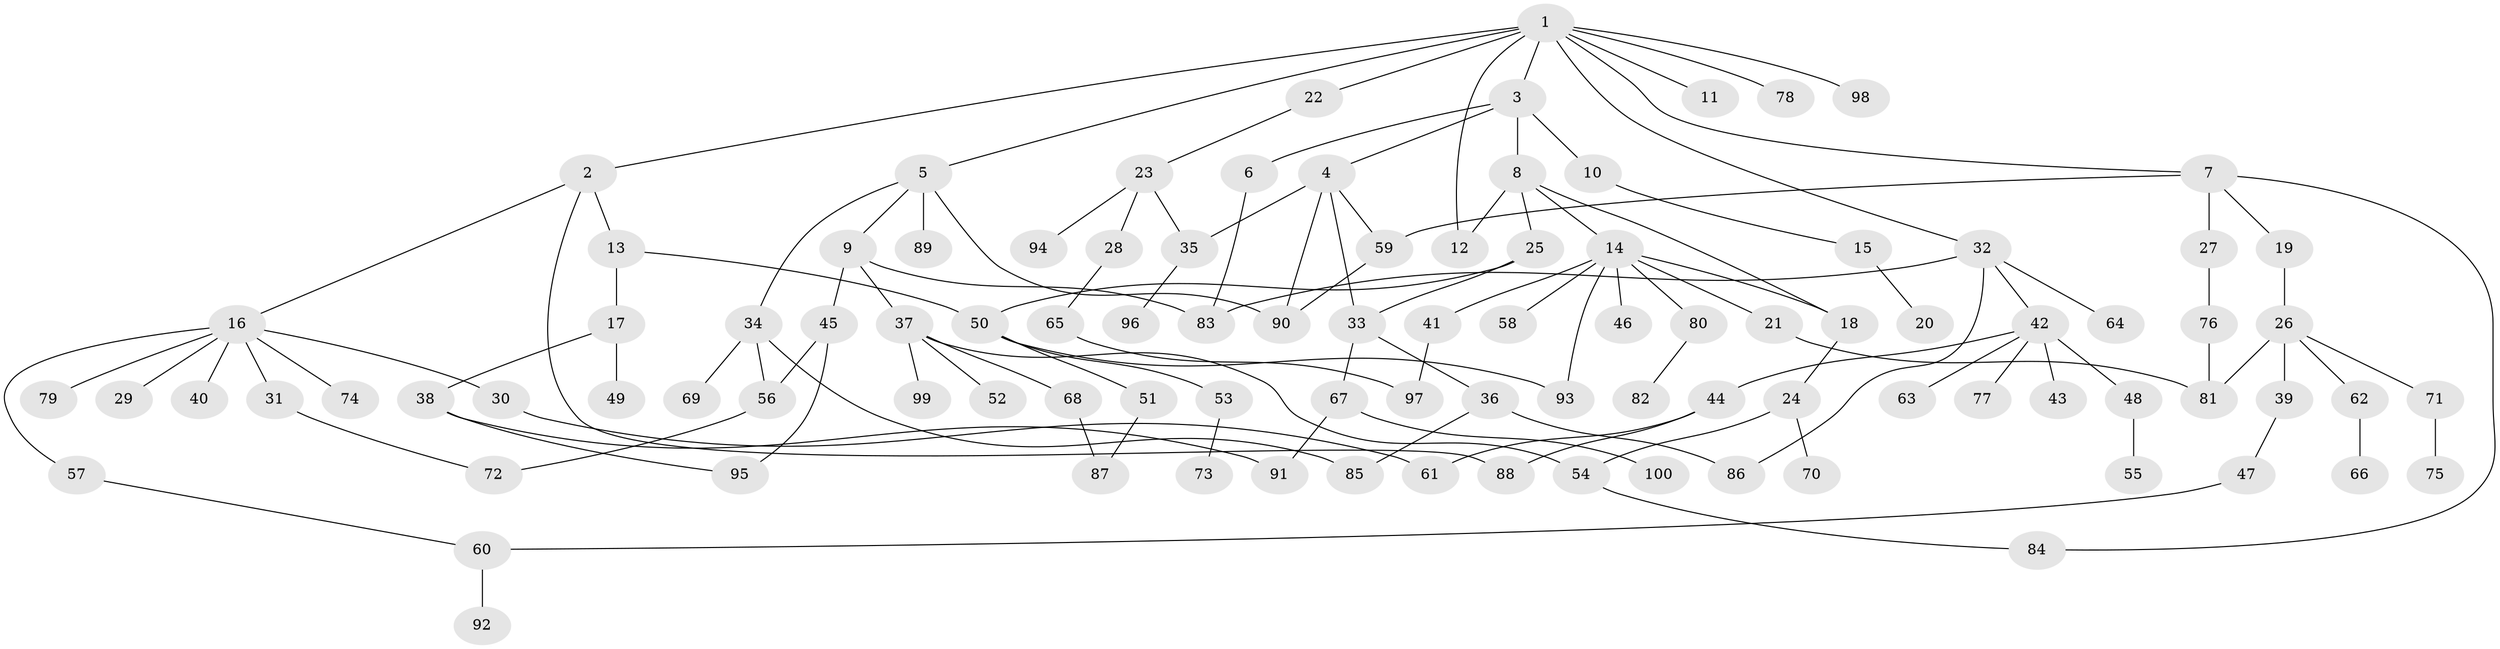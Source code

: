 // Generated by graph-tools (version 1.1) at 2025/11/02/21/25 10:11:06]
// undirected, 100 vertices, 125 edges
graph export_dot {
graph [start="1"]
  node [color=gray90,style=filled];
  1;
  2;
  3;
  4;
  5;
  6;
  7;
  8;
  9;
  10;
  11;
  12;
  13;
  14;
  15;
  16;
  17;
  18;
  19;
  20;
  21;
  22;
  23;
  24;
  25;
  26;
  27;
  28;
  29;
  30;
  31;
  32;
  33;
  34;
  35;
  36;
  37;
  38;
  39;
  40;
  41;
  42;
  43;
  44;
  45;
  46;
  47;
  48;
  49;
  50;
  51;
  52;
  53;
  54;
  55;
  56;
  57;
  58;
  59;
  60;
  61;
  62;
  63;
  64;
  65;
  66;
  67;
  68;
  69;
  70;
  71;
  72;
  73;
  74;
  75;
  76;
  77;
  78;
  79;
  80;
  81;
  82;
  83;
  84;
  85;
  86;
  87;
  88;
  89;
  90;
  91;
  92;
  93;
  94;
  95;
  96;
  97;
  98;
  99;
  100;
  1 -- 2;
  1 -- 3;
  1 -- 5;
  1 -- 7;
  1 -- 11;
  1 -- 12;
  1 -- 22;
  1 -- 32;
  1 -- 78;
  1 -- 98;
  2 -- 13;
  2 -- 16;
  2 -- 88;
  3 -- 4;
  3 -- 6;
  3 -- 8;
  3 -- 10;
  4 -- 33;
  4 -- 59;
  4 -- 90;
  4 -- 35;
  5 -- 9;
  5 -- 34;
  5 -- 89;
  5 -- 90;
  6 -- 83;
  7 -- 19;
  7 -- 27;
  7 -- 59;
  7 -- 84;
  8 -- 14;
  8 -- 25;
  8 -- 18;
  8 -- 12;
  9 -- 37;
  9 -- 45;
  9 -- 83;
  10 -- 15;
  13 -- 17;
  13 -- 50;
  14 -- 18;
  14 -- 21;
  14 -- 41;
  14 -- 46;
  14 -- 58;
  14 -- 80;
  14 -- 93;
  15 -- 20;
  16 -- 29;
  16 -- 30;
  16 -- 31;
  16 -- 40;
  16 -- 57;
  16 -- 74;
  16 -- 79;
  17 -- 38;
  17 -- 49;
  18 -- 24;
  19 -- 26;
  21 -- 81;
  22 -- 23;
  23 -- 28;
  23 -- 35;
  23 -- 94;
  24 -- 70;
  24 -- 54;
  25 -- 33;
  25 -- 50;
  26 -- 39;
  26 -- 62;
  26 -- 71;
  26 -- 81;
  27 -- 76;
  28 -- 65;
  30 -- 61;
  31 -- 72;
  32 -- 42;
  32 -- 64;
  32 -- 86;
  32 -- 83;
  33 -- 36;
  33 -- 67;
  34 -- 56;
  34 -- 69;
  34 -- 85;
  35 -- 96;
  36 -- 86;
  36 -- 85;
  37 -- 52;
  37 -- 54;
  37 -- 68;
  37 -- 99;
  38 -- 95;
  38 -- 91;
  39 -- 47;
  41 -- 97;
  42 -- 43;
  42 -- 44;
  42 -- 48;
  42 -- 63;
  42 -- 77;
  44 -- 61;
  44 -- 88;
  45 -- 56;
  45 -- 95;
  47 -- 60;
  48 -- 55;
  50 -- 51;
  50 -- 53;
  50 -- 93;
  51 -- 87;
  53 -- 73;
  54 -- 84;
  56 -- 72;
  57 -- 60;
  59 -- 90;
  60 -- 92;
  62 -- 66;
  65 -- 97;
  67 -- 91;
  67 -- 100;
  68 -- 87;
  71 -- 75;
  76 -- 81;
  80 -- 82;
}
